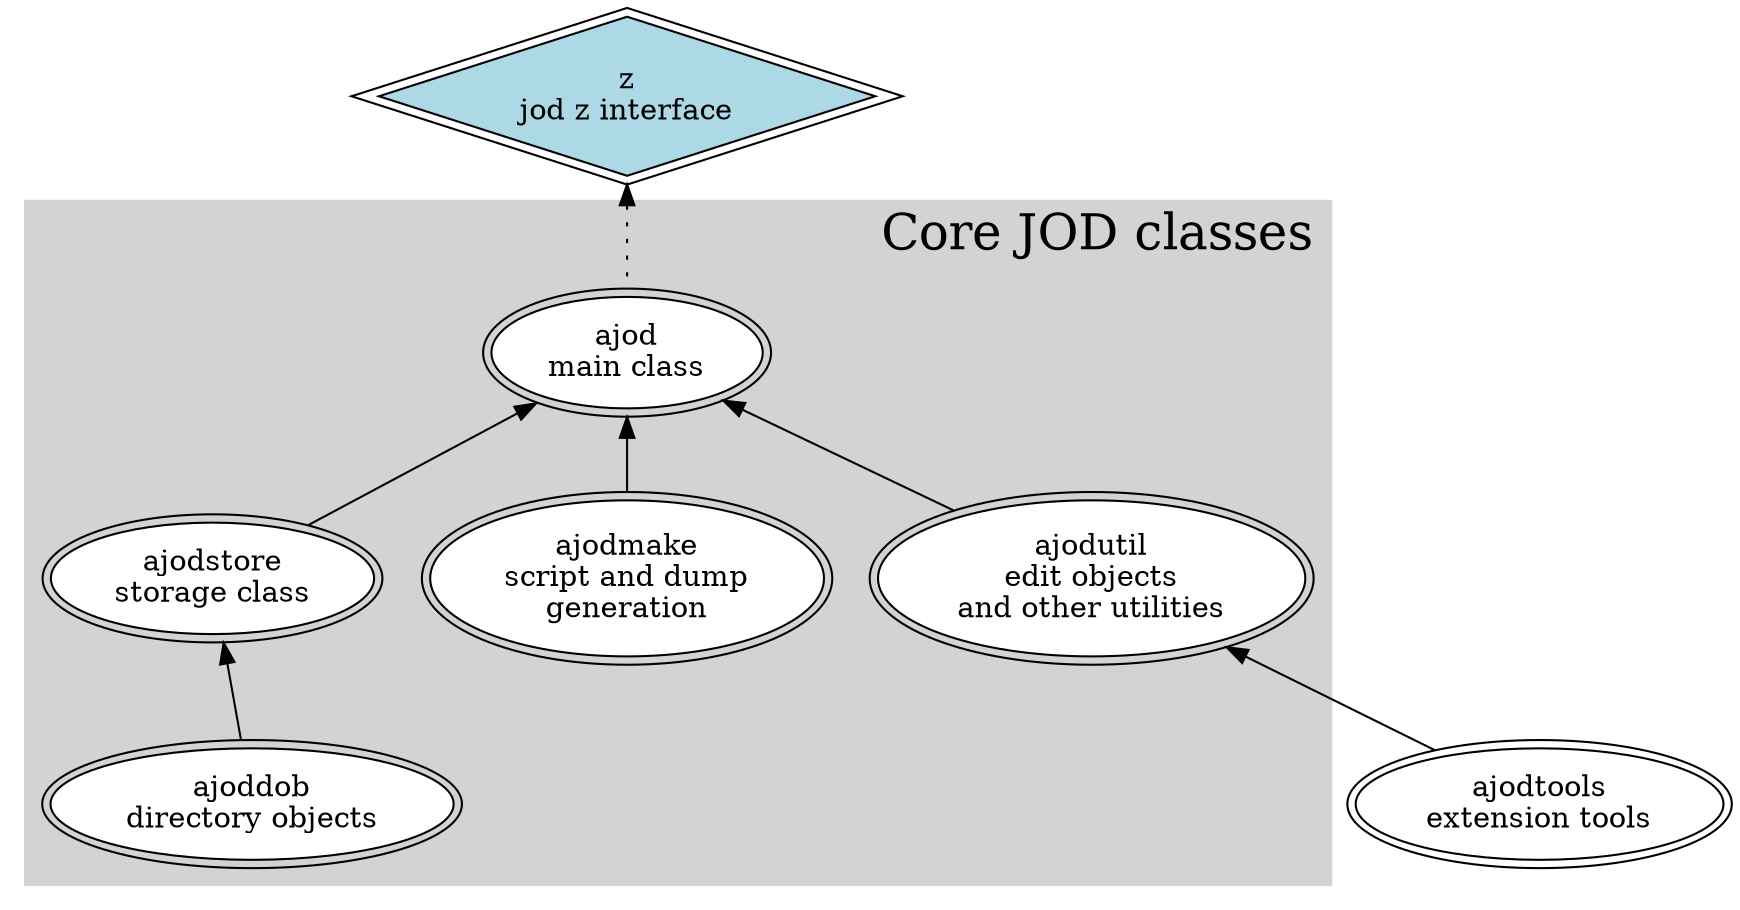 digraph JOD {
       
// jod system class relationship arrows
node [ style=filled, weight=1, peripheries=2, fillcolor=white];

// core jod
subgraph cluster_c2 {
   style=filled;
   color=lightgrey;
   jod jodstore jodmake jodutil joddob
   label = "Core JOD classes";
   fontsize=24;
   labeljust=r;
}

z -> jod [dir=back, style=dotted, ] ;
jod -> jodstore [dir=back];
jod -> jodmake [dir=back];
jod -> jodutil [dir=back];
jodstore -> joddob [dir=back] ;
jodutil -> jodtools [dir=back] ;
jodtools [fillcolor=white];
z [fillcolor=lightblue];
  
z [ shape=diamond, label="z\njod z interface"];
jod [label="ajod\nmain class"];
jodstore [label="ajodstore\nstorage class"];
jodtools [label="ajodtools\nextension tools"];
joddob [label="ajoddob\ndirectory objects"];
jodmake [label="ajodmake\nscript and dump\ngeneration"];
jodutil [label="ajodutil\nedit objects\nand other utilities"];
}

